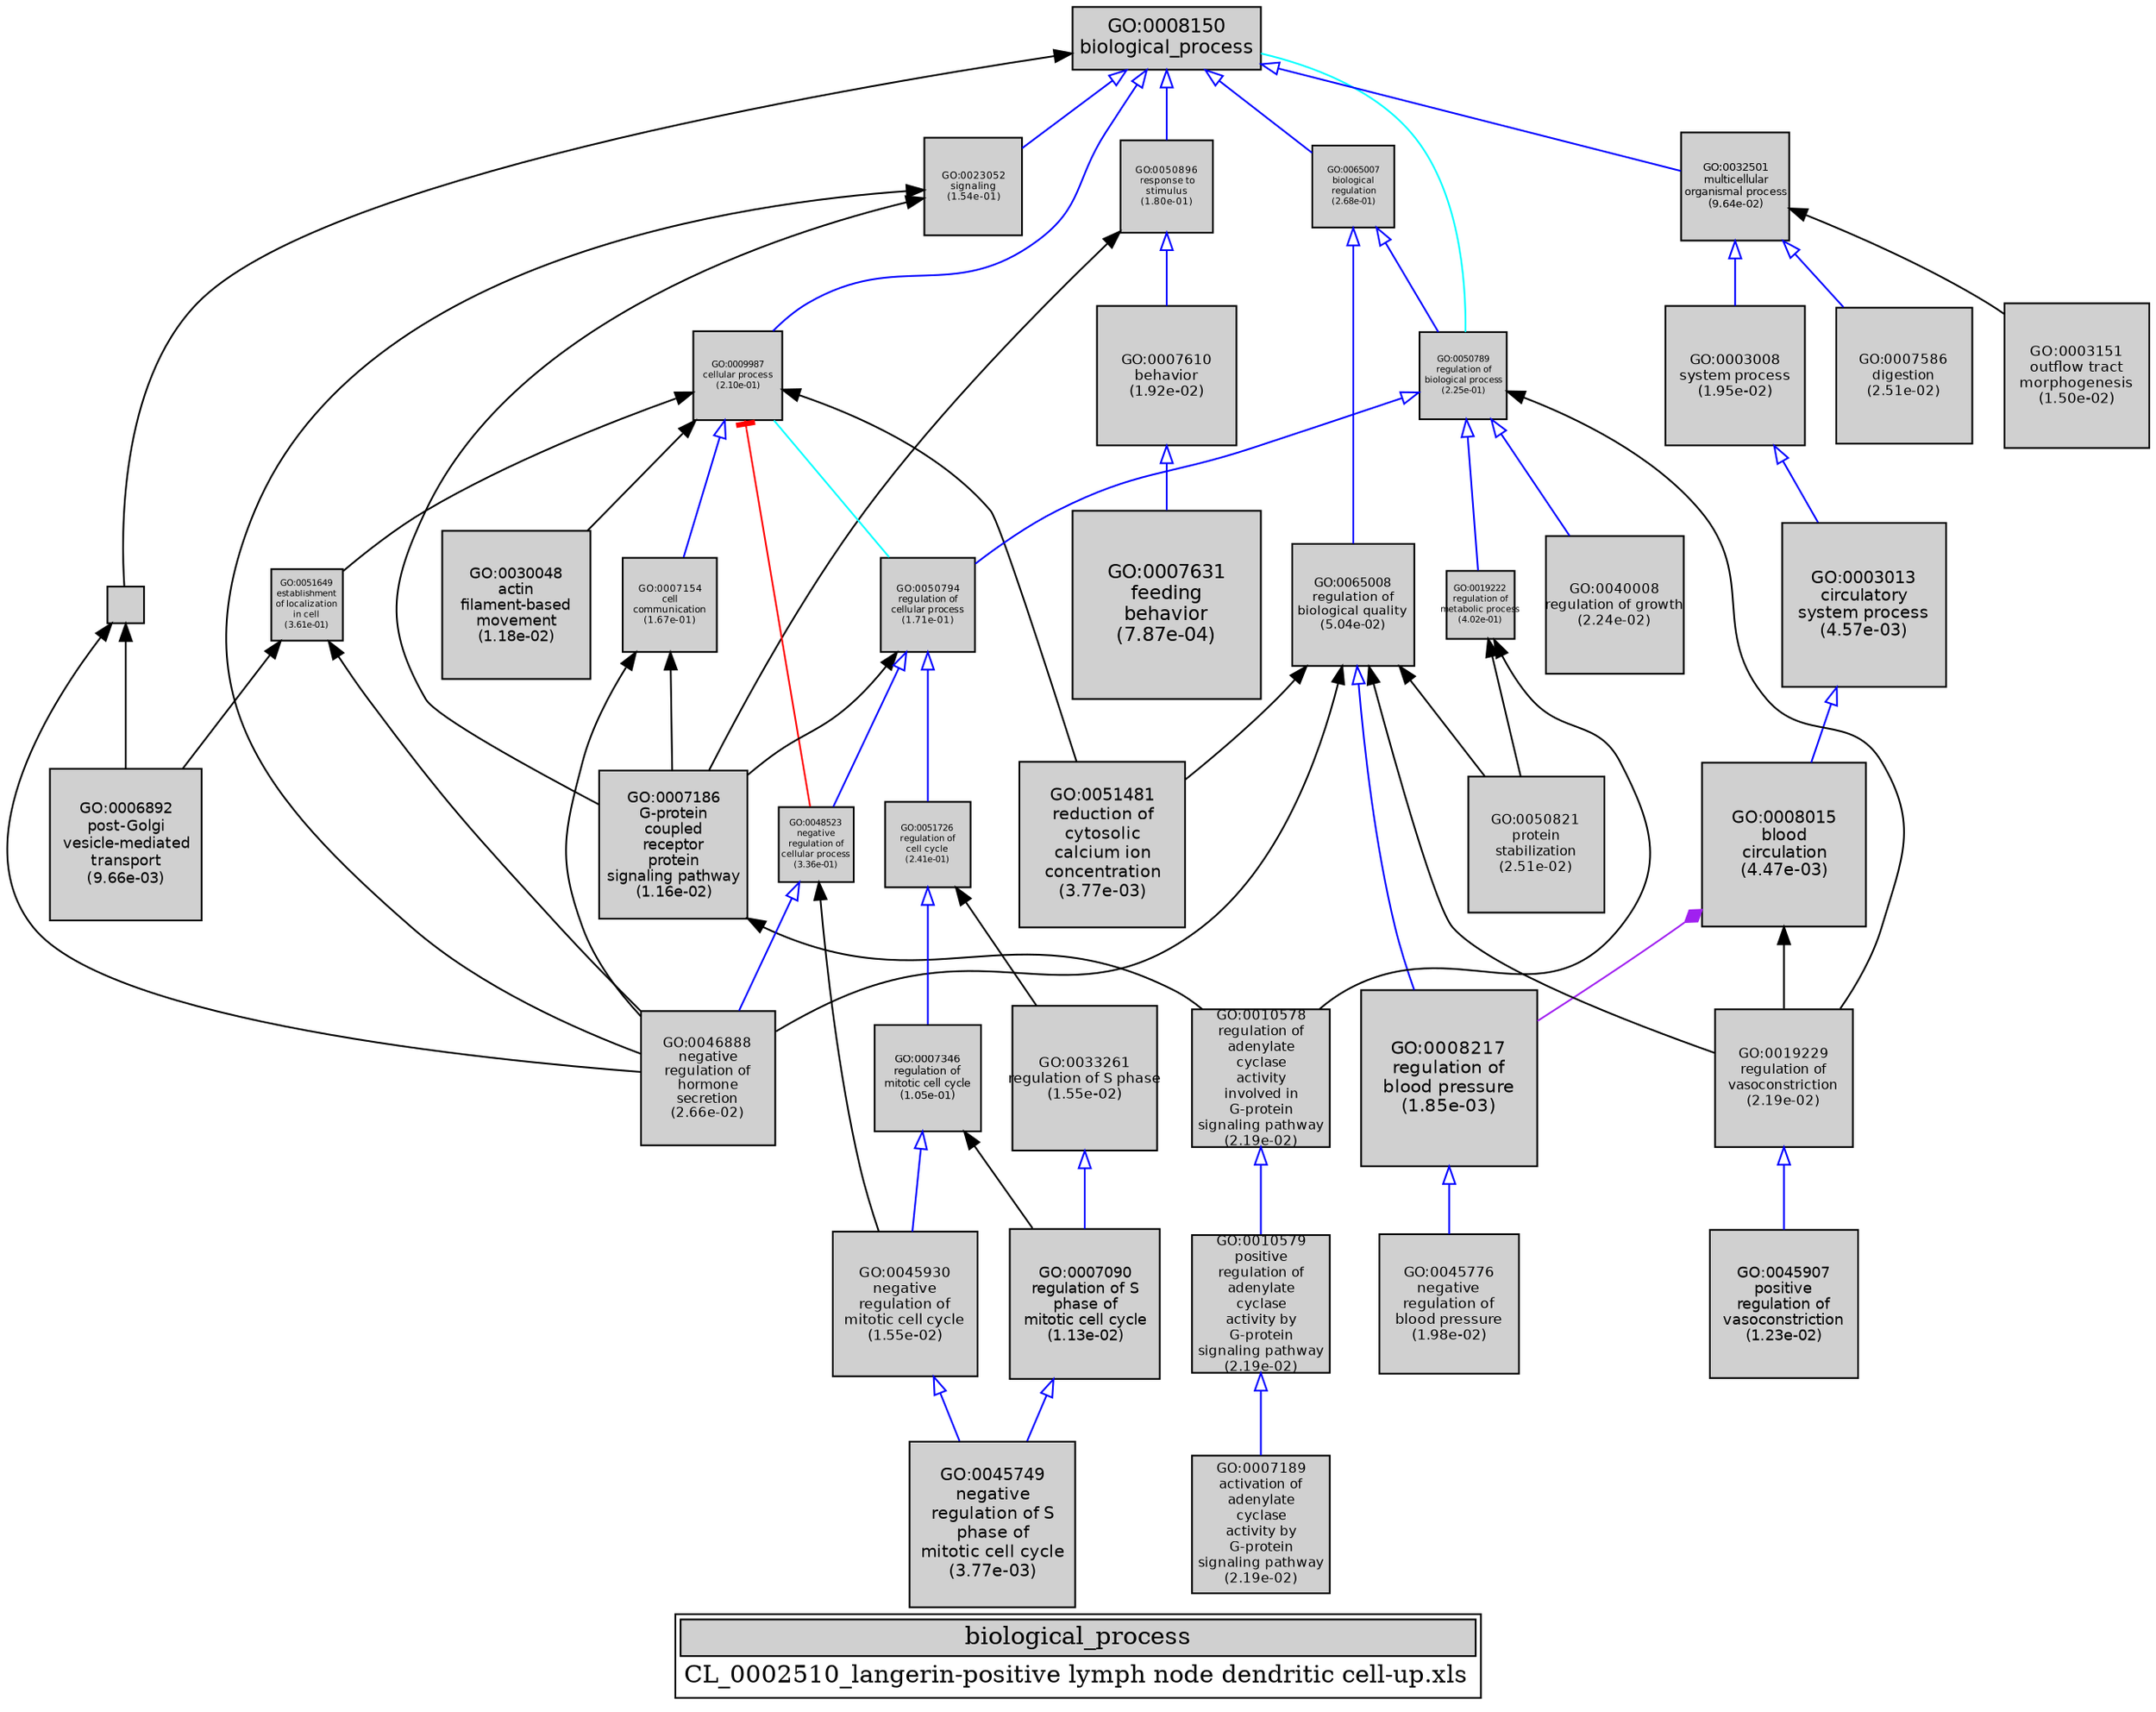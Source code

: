 digraph "biological_process" {
graph [ bgcolor = "#FFFFFF", label = <<TABLE COLOR="black" BGCOLOR="white"><TR><TD COLSPAN="2" BGCOLOR="#D0D0D0"><FONT COLOR="black">biological_process</FONT></TD></TR><TR><TD BORDER="0">CL_0002510_langerin-positive lymph node dendritic cell-up.xls</TD></TR></TABLE>> ];
node [ fontname = "Helvetica" ];

subgraph "nodes" {

node [ style = "filled", fixedsize = "true", width = 1, shape = "box", fontsize = 9, fillcolor = "#D0D0D0", fontcolor = "black", color = "black" ];

"GO:0007346" [ URL = "#GO:0007346", label = <<TABLE BORDER="0"><TR><TD>GO:0007346<BR/>regulation of<BR/>mitotic cell cycle<BR/>(1.05e-01)</TD></TR></TABLE>>, width = 0.845770955634, shape = "box", fontsize = 6.08955088057, height = 0.845770955634 ];
"GO:0033261" [ URL = "#GO:0033261", label = <<TABLE BORDER="0"><TR><TD>GO:0033261<BR/>regulation of S phase<BR/>(1.55e-02)</TD></TR></TABLE>>, width = 1.14685917096, shape = "box", fontsize = 8.25738603094, height = 1.14685917096 ];
"GO:0051481" [ URL = "#GO:0051481", label = <<TABLE BORDER="0"><TR><TD>GO:0051481<BR/>reduction of<BR/>cytosolic<BR/>calcium ion<BR/>concentration<BR/>(3.77e-03)</TD></TR></TABLE>>, width = 1.32631818609, shape = "box", fontsize = 9.54949093986, height = 1.32631818609 ];
"GO:0045749" [ URL = "#GO:0045749", label = <<TABLE BORDER="0"><TR><TD>GO:0045749<BR/>negative<BR/>regulation of S<BR/>phase of<BR/>mitotic cell cycle<BR/>(3.77e-03)</TD></TR></TABLE>>, width = 1.32631818609, shape = "box", fontsize = 9.54949093986, height = 1.32631818609 ];
"GO:0019229" [ URL = "#GO:0019229", label = <<TABLE BORDER="0"><TR><TD>GO:0019229<BR/>regulation of<BR/>vasoconstriction<BR/>(2.19e-02)</TD></TR></TABLE>>, width = 1.09893120616, shape = "box", fontsize = 7.91230468432, height = 1.09893120616 ];
"GO:0008015" [ URL = "#GO:0008015", label = <<TABLE BORDER="0"><TR><TD>GO:0008015<BR/>blood<BR/>circulation<BR/>(4.47e-03)</TD></TR></TABLE>>, width = 1.30585552842, shape = "box", fontsize = 9.40215980461, height = 1.30585552842 ];
"GO:0023052" [ URL = "#GO:0023052", label = <<TABLE BORDER="0"><TR><TD>GO:0023052<BR/>signaling<BR/>(1.54e-01)</TD></TR></TABLE>>, width = 0.771878299501, shape = "box", fontsize = 5.55752375641, height = 0.771878299501 ];
"GO:0045930" [ URL = "#GO:0045930", label = <<TABLE BORDER="0"><TR><TD>GO:0045930<BR/>negative<BR/>regulation of<BR/>mitotic cell cycle<BR/>(1.55e-02)</TD></TR></TABLE>>, width = 1.14685917096, shape = "box", fontsize = 8.25738603094, height = 1.14685917096 ];
"GO:0030048" [ URL = "#GO:0030048", label = <<TABLE BORDER="0"><TR><TD>GO:0030048<BR/>actin<BR/>filament-based<BR/>movement<BR/>(1.18e-02)</TD></TR></TABLE>>, width = 1.18378467101, shape = "box", fontsize = 8.52324963128, height = 1.18378467101 ];
"GO:0007090" [ URL = "#GO:0007090", label = <<TABLE BORDER="0"><TR><TD>GO:0007090<BR/>regulation of S<BR/>phase of<BR/>mitotic cell cycle<BR/>(1.13e-02)</TD></TR></TABLE>>, width = 1.189895605, shape = "box", fontsize = 8.56724835598, height = 1.189895605 ];
"GO:0007610" [ URL = "#GO:0007610", label = <<TABLE BORDER="0"><TR><TD>GO:0007610<BR/>behavior<BR/>(1.92e-02)</TD></TR></TABLE>>, width = 1.11763416059, shape = "box", fontsize = 8.04696595628, height = 1.11763416059 ];
"GO:0003013" [ URL = "#GO:0003013", label = <<TABLE BORDER="0"><TR><TD>GO:0003013<BR/>circulatory<BR/>system process<BR/>(4.57e-03)</TD></TR></TABLE>>, width = 1.30343759788, shape = "box", fontsize = 9.38475070472, height = 1.30343759788 ];
"GO:0006892" [ URL = "#GO:0006892", label = <<TABLE BORDER="0"><TR><TD>GO:0006892<BR/>post-Golgi<BR/>vesicle-mediated<BR/>transport<BR/>(9.66e-03)</TD></TR></TABLE>>, width = 1.20993405685, shape = "box", fontsize = 8.71152520933, height = 1.20993405685 ];
"GO:0050896" [ URL = "#GO:0050896", label = <<TABLE BORDER="0"><TR><TD>GO:0050896<BR/>response to<BR/>stimulus<BR/>(1.80e-01)</TD></TR></TABLE>>, width = 0.739955735967, shape = "box", fontsize = 5.32768129896, height = 0.739955735967 ];
"GO:0010578" [ URL = "#GO:0010578", label = <<TABLE BORDER="0"><TR><TD>GO:0010578<BR/>regulation of<BR/>adenylate<BR/>cyclase<BR/>activity<BR/>involved in<BR/>G-protein<BR/>signaling pathway<BR/>(2.19e-02)</TD></TR></TABLE>>, width = 1.09893120616, shape = "box", fontsize = 7.91230468432, height = 1.09893120616 ];
"GO:0050821" [ URL = "#GO:0050821", label = <<TABLE BORDER="0"><TR><TD>GO:0050821<BR/>protein<BR/>stabilization<BR/>(2.51e-02)</TD></TR></TABLE>>, width = 1.07948609091, shape = "box", fontsize = 7.77229985458, height = 1.07948609091 ];
"GO:0007189" [ URL = "#GO:0007189", label = <<TABLE BORDER="0"><TR><TD>GO:0007189<BR/>activation of<BR/>adenylate<BR/>cyclase<BR/>activity by<BR/>G-protein<BR/>signaling pathway<BR/>(2.19e-02)</TD></TR></TABLE>>, width = 1.09893120616, shape = "box", fontsize = 7.91230468432, height = 1.09893120616 ];
"GO:0003151" [ URL = "#GO:0003151", label = <<TABLE BORDER="0"><TR><TD>GO:0003151<BR/>outflow tract<BR/>morphogenesis<BR/>(1.50e-02)</TD></TR></TABLE>>, width = 1.15161176105, shape = "box", fontsize = 8.29160467959, height = 1.15161176105 ];
"GO:0008150" [ URL = "#GO:0008150", label = <<TABLE BORDER="0"><TR><TD>GO:0008150<BR/>biological_process</TD></TR></TABLE>>, width = 1.5, shape = "box", fontsize = 10.8 ];
"GO:0007586" [ URL = "#GO:0007586", label = <<TABLE BORDER="0"><TR><TD>GO:0007586<BR/>digestion<BR/>(2.51e-02)</TD></TR></TABLE>>, width = 1.07948609091, shape = "box", fontsize = 7.77229985458, height = 1.07948609091 ];
"GO:0007631" [ URL = "#GO:0007631", label = <<TABLE BORDER="0"><TR><TD>GO:0007631<BR/>feeding<BR/>behavior<BR/>(7.87e-04)</TD></TR></TABLE>>, width = 1.5, shape = "box", fontsize = 10.8, height = 1.5 ];
"GO:0009987" [ URL = "#GO:0009987", label = <<TABLE BORDER="0"><TR><TD>GO:0009987<BR/>cellular process<BR/>(2.10e-01)</TD></TR></TABLE>>, width = 0.706545287808, shape = "box", fontsize = 5.08712607222, height = 0.706545287808 ];
"GO:0050789" [ URL = "#GO:0050789", label = <<TABLE BORDER="0"><TR><TD>GO:0050789<BR/>regulation of<BR/>biological process<BR/>(2.25e-01)</TD></TR></TABLE>>, width = 0.690941320953, shape = "box", fontsize = 5.0, height = 0.690941320953 ];
"GO:0006810" [ URL = "#GO:0006810", label = "", width = 0.293366360491, shape = "box", height = 0.293366360491 ];
"GO:0065007" [ URL = "#GO:0065007", label = <<TABLE BORDER="0"><TR><TD>GO:0065007<BR/>biological<BR/>regulation<BR/>(2.68e-01)</TD></TR></TABLE>>, width = 0.650448799702, shape = "box", fontsize = 5.0, height = 0.650448799702 ];
"GO:0045776" [ URL = "#GO:0045776", label = <<TABLE BORDER="0"><TR><TD>GO:0045776<BR/>negative<BR/>regulation of<BR/>blood pressure<BR/>(1.98e-02)</TD></TR></TABLE>>, width = 1.11334005121, shape = "box", fontsize = 8.01604836872, height = 1.11334005121 ];
"GO:0003008" [ URL = "#GO:0003008", label = <<TABLE BORDER="0"><TR><TD>GO:0003008<BR/>system process<BR/>(1.95e-02)</TD></TR></TABLE>>, width = 1.11523151249, shape = "box", fontsize = 8.02966688994, height = 1.11523151249 ];
"GO:0032501" [ URL = "#GO:0032501", label = <<TABLE BORDER="0"><TR><TD>GO:0032501<BR/>multicellular<BR/>organismal process<BR/>(9.64e-02)</TD></TR></TABLE>>, width = 0.861959100934, shape = "box", fontsize = 6.20610552672, height = 0.861959100934 ];
"GO:0008217" [ URL = "#GO:0008217", label = <<TABLE BORDER="0"><TR><TD>GO:0008217<BR/>regulation of<BR/>blood pressure<BR/>(1.85e-03)</TD></TR></TABLE>>, width = 1.40806049432, shape = "box", fontsize = 10.1380355591, height = 1.40806049432 ];
"GO:0065008" [ URL = "#GO:0065008", label = <<TABLE BORDER="0"><TR><TD>GO:0065008<BR/>regulation of<BR/>biological quality<BR/>(5.04e-02)</TD></TR></TABLE>>, width = 0.972727631174, shape = "box", fontsize = 7.00363894445, height = 0.972727631174 ];
"GO:0050794" [ URL = "#GO:0050794", label = <<TABLE BORDER="0"><TR><TD>GO:0050794<BR/>regulation of<BR/>cellular process<BR/>(1.71e-01)</TD></TR></TABLE>>, width = 0.751099599359, shape = "box", fontsize = 5.40791711538, height = 0.751099599359 ];
"GO:0040008" [ URL = "#GO:0040008", label = <<TABLE BORDER="0"><TR><TD>GO:0040008<BR/>regulation of growth<BR/>(2.24e-02)</TD></TR></TABLE>>, width = 1.09580932696, shape = "box", fontsize = 7.88982715412, height = 1.09580932696 ];
"GO:0010579" [ URL = "#GO:0010579", label = <<TABLE BORDER="0"><TR><TD>GO:0010579<BR/>positive<BR/>regulation of<BR/>adenylate<BR/>cyclase<BR/>activity by<BR/>G-protein<BR/>signaling pathway<BR/>(2.19e-02)</TD></TR></TABLE>>, width = 1.09893120616, shape = "box", fontsize = 7.91230468432, height = 1.09893120616 ];
"GO:0045907" [ URL = "#GO:0045907", label = <<TABLE BORDER="0"><TR><TD>GO:0045907<BR/>positive<BR/>regulation of<BR/>vasoconstriction<BR/>(1.23e-02)</TD></TR></TABLE>>, width = 1.17791719904, shape = "box", fontsize = 8.4810038331, height = 1.17791719904 ];
"GO:0051649" [ URL = "#GO:0051649", label = <<TABLE BORDER="0"><TR><TD>GO:0051649<BR/>establishment<BR/>of localization<BR/>in cell<BR/>(3.61e-01)</TD></TR></TABLE>>, width = 0.57351386255, shape = "box", fontsize = 5.0, height = 0.57351386255 ];
"GO:0007186" [ URL = "#GO:0007186", label = <<TABLE BORDER="0"><TR><TD>GO:0007186<BR/>G-protein<BR/>coupled<BR/>receptor<BR/>protein<BR/>signaling pathway<BR/>(1.16e-02)</TD></TR></TABLE>>, width = 1.1861075477, shape = "box", fontsize = 8.53997434347, height = 1.1861075477 ];
"GO:0019222" [ URL = "#GO:0019222", label = <<TABLE BORDER="0"><TR><TD>GO:0019222<BR/>regulation of<BR/>metabolic process<BR/>(4.02e-01)</TD></TR></TABLE>>, width = 0.543536764966, shape = "box", fontsize = 5.0, height = 0.543536764966 ];
"GO:0051726" [ URL = "#GO:0051726", label = <<TABLE BORDER="0"><TR><TD>GO:0051726<BR/>regulation of<BR/>cell cycle<BR/>(2.41e-01)</TD></TR></TABLE>>, width = 0.675115489445, shape = "box", fontsize = 5.0, height = 0.675115489445 ];
"GO:0046888" [ URL = "#GO:0046888", label = <<TABLE BORDER="0"><TR><TD>GO:0046888<BR/>negative<BR/>regulation of<BR/>hormone<BR/>secretion<BR/>(2.66e-02)</TD></TR></TABLE>>, width = 1.07056995142, shape = "box", fontsize = 7.70810365019, height = 1.07056995142 ];
"GO:0048523" [ URL = "#GO:0048523", label = <<TABLE BORDER="0"><TR><TD>GO:0048523<BR/>negative<BR/>regulation of<BR/>cellular process<BR/>(3.36e-01)</TD></TR></TABLE>>, width = 0.5931425953, shape = "box", fontsize = 5.0, height = 0.5931425953 ];
"GO:0007154" [ URL = "#GO:0007154", label = <<TABLE BORDER="0"><TR><TD>GO:0007154<BR/>cell<BR/>communication<BR/>(1.67e-01)</TD></TR></TABLE>>, width = 0.755458353027, shape = "box", fontsize = 5.43930014179, height = 0.755458353027 ];
}
subgraph "edges" {


edge [ dir = "back", weight = 1 ];
subgraph "regulates" {


edge [ color = "cyan", arrowtail = "none" ];
subgraph "positive" {


edge [ color = "green", arrowtail = "vee" ];
}
subgraph "negative" {


edge [ color = "red", arrowtail = "tee" ];
"GO:0009987" -> "GO:0048523";
}
"GO:0009987" -> "GO:0050794";
"GO:0008150" -> "GO:0050789";
}
subgraph "part_of" {


edge [ color = "purple", arrowtail = "diamond", weight = 2.5 ];
"GO:0008015" -> "GO:0008217";
}
subgraph "is_a" {


edge [ color = "blue", arrowtail = "empty", weight = 5.0 ];
"GO:0019229" -> "GO:0045907";
"GO:0050789" -> "GO:0050794";
"GO:0008150" -> "GO:0032501";
"GO:0050794" -> "GO:0048523";
"GO:0010578" -> "GO:0010579";
"GO:0065007" -> "GO:0065008";
"GO:0010579" -> "GO:0007189";
"GO:0003008" -> "GO:0003013";
"GO:0050789" -> "GO:0040008";
"GO:0009987" -> "GO:0007154";
"GO:0007610" -> "GO:0007631";
"GO:0065008" -> "GO:0008217";
"GO:0008150" -> "GO:0050896";
"GO:0008150" -> "GO:0023052";
"GO:0003013" -> "GO:0008015";
"GO:0032501" -> "GO:0007586";
"GO:0050789" -> "GO:0019222";
"GO:0032501" -> "GO:0003008";
"GO:0008217" -> "GO:0045776";
"GO:0008150" -> "GO:0009987";
"GO:0051726" -> "GO:0007346";
"GO:0048523" -> "GO:0046888";
"GO:0007346" -> "GO:0045930";
"GO:0050794" -> "GO:0051726";
"GO:0033261" -> "GO:0007090";
"GO:0050896" -> "GO:0007610";
"GO:0065007" -> "GO:0050789";
"GO:0007090" -> "GO:0045749";
"GO:0008150" -> "GO:0065007";
"GO:0045930" -> "GO:0045749";
}
"GO:0019222" -> "GO:0050821";
"GO:0050789" -> "GO:0019229";
"GO:0007346" -> "GO:0007090";
"GO:0051726" -> "GO:0033261";
"GO:0019222" -> "GO:0010578";
"GO:0007154" -> "GO:0046888";
"GO:0009987" -> "GO:0030048";
"GO:0051649" -> "GO:0006892";
"GO:0065008" -> "GO:0050821";
"GO:0007154" -> "GO:0007186";
"GO:0032501" -> "GO:0003151";
"GO:0006810" -> "GO:0006892";
"GO:0065008" -> "GO:0019229";
"GO:0050794" -> "GO:0007186";
"GO:0065008" -> "GO:0051481";
"GO:0023052" -> "GO:0007186";
"GO:0051649" -> "GO:0046888";
"GO:0007186" -> "GO:0010578";
"GO:0050896" -> "GO:0007186";
"GO:0023052" -> "GO:0046888";
"GO:0009987" -> "GO:0051481";
"GO:0008015" -> "GO:0019229";
"GO:0008150" -> "GO:0006810";
"GO:0006810" -> "GO:0046888";
"GO:0009987" -> "GO:0051649";
"GO:0048523" -> "GO:0045930";
"GO:0065008" -> "GO:0046888";
}
}
